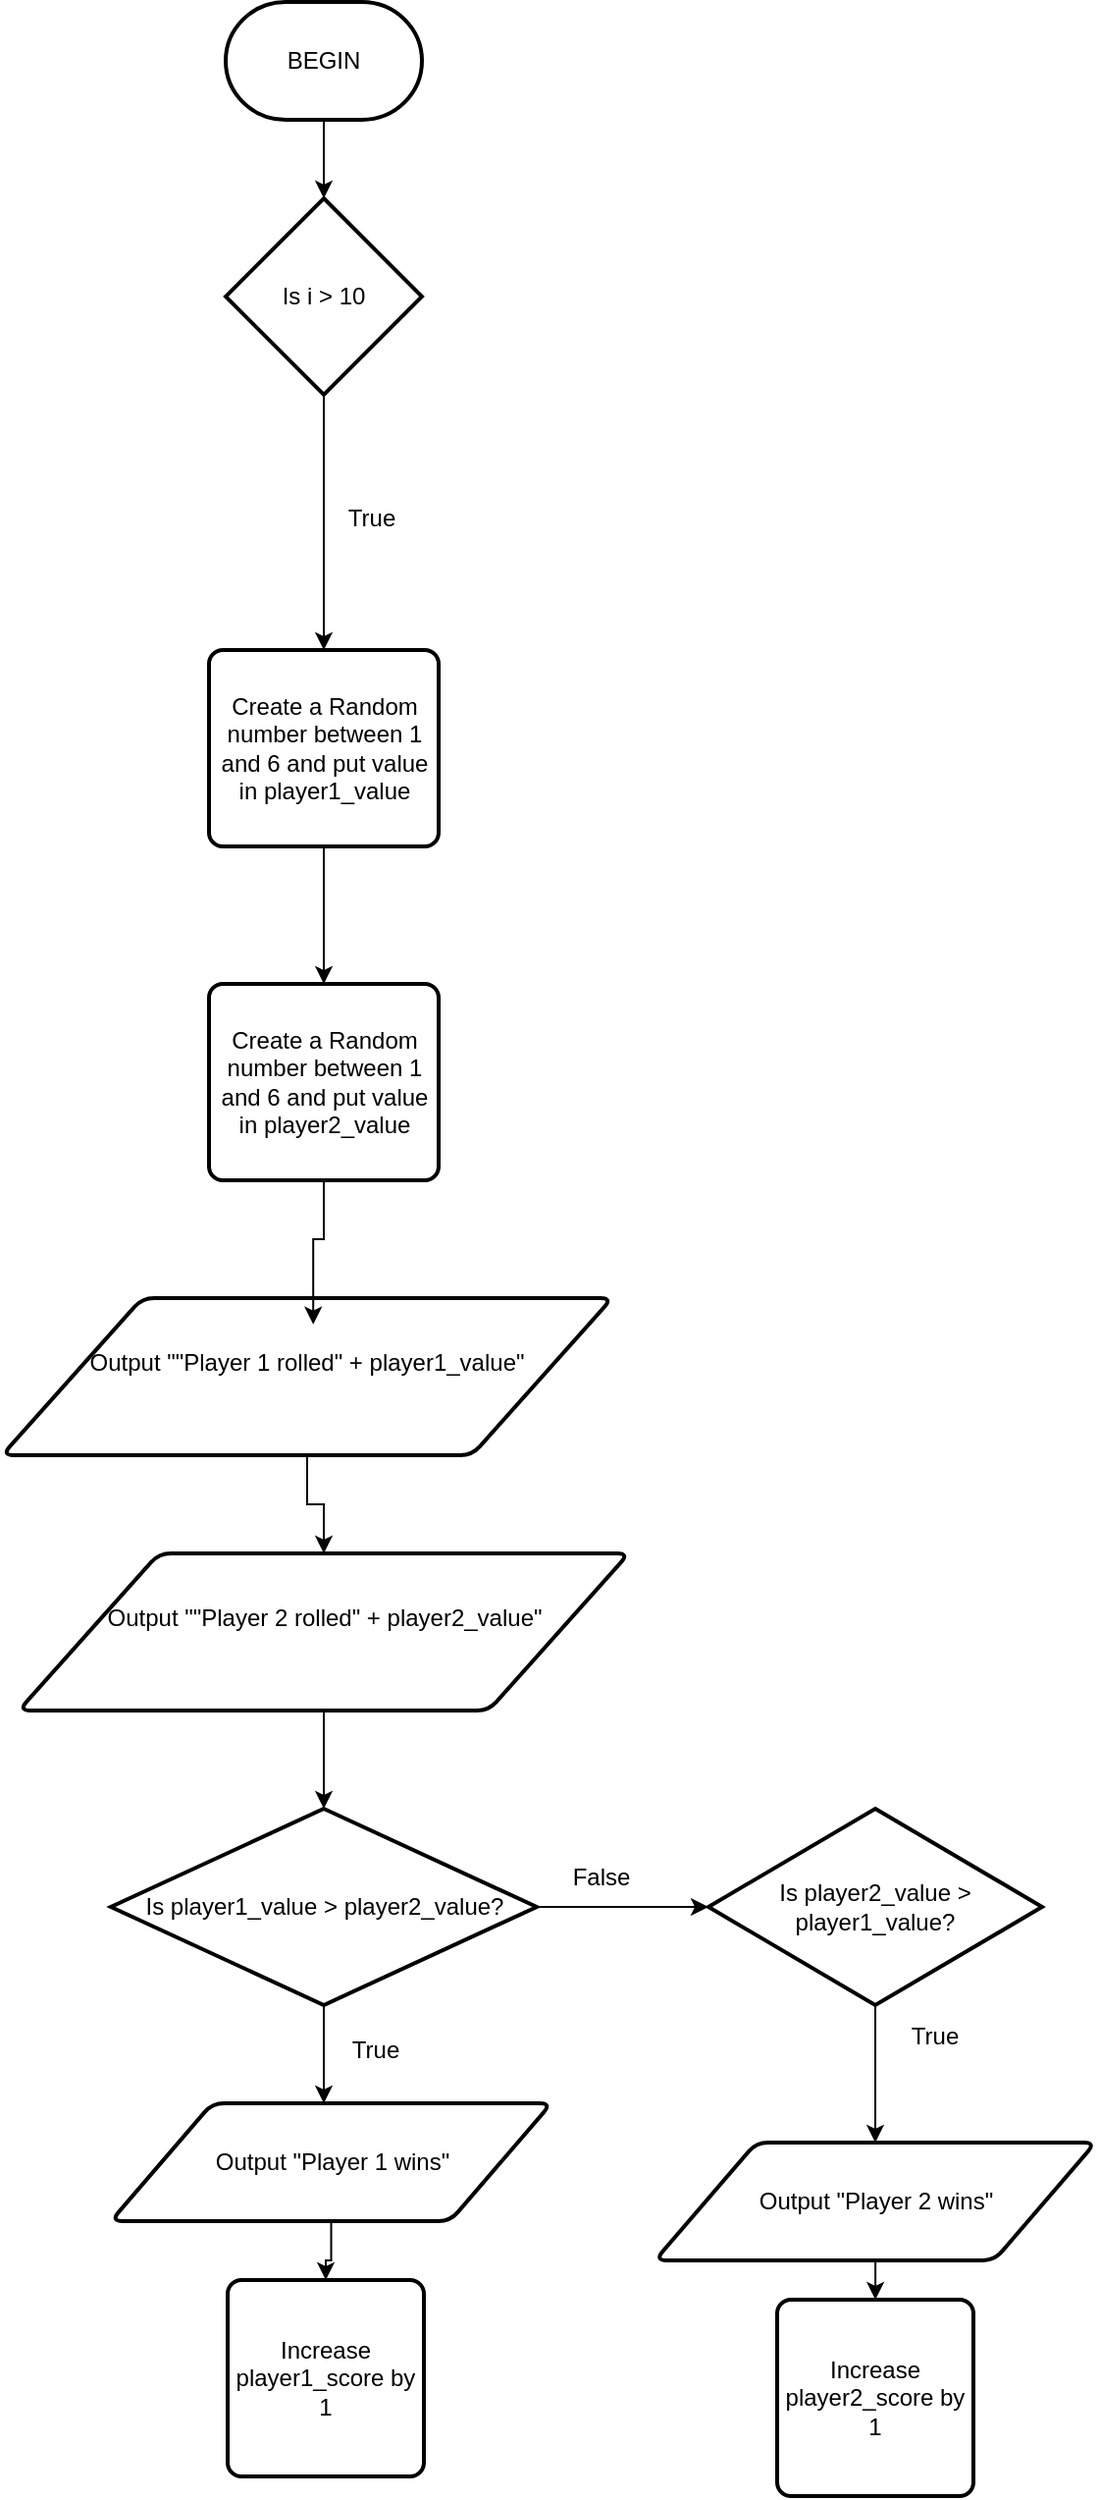 <mxfile version="26.0.10">
  <diagram name="Page-1" id="tGh5VpC0TgsUZTne9GT4">
    <mxGraphModel dx="1674" dy="738" grid="1" gridSize="10" guides="1" tooltips="1" connect="1" arrows="1" fold="1" page="1" pageScale="1" pageWidth="827" pageHeight="1169" math="0" shadow="0">
      <root>
        <mxCell id="0" />
        <mxCell id="1" parent="0" />
        <mxCell id="5wXg5iF7JHhOf3Hfwet5-2" style="edgeStyle=orthogonalEdgeStyle;rounded=0;orthogonalLoop=1;jettySize=auto;html=1;" edge="1" parent="1" source="5wXg5iF7JHhOf3Hfwet5-1" target="5wXg5iF7JHhOf3Hfwet5-3">
          <mxGeometry relative="1" as="geometry">
            <mxPoint x="414" y="200" as="targetPoint" />
          </mxGeometry>
        </mxCell>
        <mxCell id="5wXg5iF7JHhOf3Hfwet5-1" value="BEGIN" style="strokeWidth=2;html=1;shape=mxgraph.flowchart.terminator;whiteSpace=wrap;" vertex="1" parent="1">
          <mxGeometry x="364" y="50" width="100" height="60" as="geometry" />
        </mxCell>
        <mxCell id="5wXg5iF7JHhOf3Hfwet5-4" style="edgeStyle=orthogonalEdgeStyle;rounded=0;orthogonalLoop=1;jettySize=auto;html=1;" edge="1" parent="1" source="5wXg5iF7JHhOf3Hfwet5-3">
          <mxGeometry relative="1" as="geometry">
            <mxPoint x="414" y="380" as="targetPoint" />
          </mxGeometry>
        </mxCell>
        <mxCell id="5wXg5iF7JHhOf3Hfwet5-3" value="Is i &amp;gt; 10" style="strokeWidth=2;html=1;shape=mxgraph.flowchart.decision;whiteSpace=wrap;" vertex="1" parent="1">
          <mxGeometry x="364" y="150" width="100" height="100" as="geometry" />
        </mxCell>
        <mxCell id="5wXg5iF7JHhOf3Hfwet5-5" value="True" style="text;html=1;align=center;verticalAlign=middle;resizable=0;points=[];autosize=1;strokeColor=none;fillColor=none;" vertex="1" parent="1">
          <mxGeometry x="413" y="298" width="50" height="30" as="geometry" />
        </mxCell>
        <mxCell id="5wXg5iF7JHhOf3Hfwet5-7" style="edgeStyle=orthogonalEdgeStyle;rounded=0;orthogonalLoop=1;jettySize=auto;html=1;" edge="1" parent="1" source="5wXg5iF7JHhOf3Hfwet5-6">
          <mxGeometry relative="1" as="geometry">
            <mxPoint x="414" y="550" as="targetPoint" />
          </mxGeometry>
        </mxCell>
        <mxCell id="5wXg5iF7JHhOf3Hfwet5-6" value="Create a Random number between 1 and 6 and put value in player1_value" style="rounded=1;whiteSpace=wrap;html=1;absoluteArcSize=1;arcSize=14;strokeWidth=2;" vertex="1" parent="1">
          <mxGeometry x="355.5" y="380" width="117" height="100" as="geometry" />
        </mxCell>
        <mxCell id="5wXg5iF7JHhOf3Hfwet5-8" value="Create a Random number between 1 and 6 and put value in player2_value" style="rounded=1;whiteSpace=wrap;html=1;absoluteArcSize=1;arcSize=14;strokeWidth=2;" vertex="1" parent="1">
          <mxGeometry x="355.5" y="550" width="117" height="100" as="geometry" />
        </mxCell>
        <mxCell id="5wXg5iF7JHhOf3Hfwet5-12" style="edgeStyle=orthogonalEdgeStyle;rounded=0;orthogonalLoop=1;jettySize=auto;html=1;" edge="1" parent="1" source="5wXg5iF7JHhOf3Hfwet5-9" target="5wXg5iF7JHhOf3Hfwet5-11">
          <mxGeometry relative="1" as="geometry" />
        </mxCell>
        <mxCell id="5wXg5iF7JHhOf3Hfwet5-9" value="Output &quot;&quot;Player 1 rolled&quot; + player1_value&quot;&lt;div&gt;&lt;br&gt;&lt;/div&gt;" style="shape=parallelogram;html=1;strokeWidth=2;perimeter=parallelogramPerimeter;whiteSpace=wrap;rounded=1;arcSize=12;size=0.23;" vertex="1" parent="1">
          <mxGeometry x="250" y="710" width="311" height="80" as="geometry" />
        </mxCell>
        <mxCell id="5wXg5iF7JHhOf3Hfwet5-10" style="edgeStyle=orthogonalEdgeStyle;rounded=0;orthogonalLoop=1;jettySize=auto;html=1;entryX=0.51;entryY=0.167;entryDx=0;entryDy=0;entryPerimeter=0;" edge="1" parent="1" source="5wXg5iF7JHhOf3Hfwet5-8" target="5wXg5iF7JHhOf3Hfwet5-9">
          <mxGeometry relative="1" as="geometry" />
        </mxCell>
        <mxCell id="5wXg5iF7JHhOf3Hfwet5-13" style="edgeStyle=orthogonalEdgeStyle;rounded=0;orthogonalLoop=1;jettySize=auto;html=1;" edge="1" parent="1" source="5wXg5iF7JHhOf3Hfwet5-11" target="5wXg5iF7JHhOf3Hfwet5-14">
          <mxGeometry relative="1" as="geometry">
            <mxPoint x="414.0" y="1030" as="targetPoint" />
          </mxGeometry>
        </mxCell>
        <mxCell id="5wXg5iF7JHhOf3Hfwet5-11" value="Output &quot;&quot;Player 2 rolled&quot; + player2_value&quot;&lt;div&gt;&lt;br&gt;&lt;/div&gt;" style="shape=parallelogram;html=1;strokeWidth=2;perimeter=parallelogramPerimeter;whiteSpace=wrap;rounded=1;arcSize=12;size=0.23;" vertex="1" parent="1">
          <mxGeometry x="258.5" y="840" width="311" height="80" as="geometry" />
        </mxCell>
        <mxCell id="5wXg5iF7JHhOf3Hfwet5-15" style="edgeStyle=orthogonalEdgeStyle;rounded=0;orthogonalLoop=1;jettySize=auto;html=1;" edge="1" parent="1" source="5wXg5iF7JHhOf3Hfwet5-14">
          <mxGeometry relative="1" as="geometry">
            <mxPoint x="414" y="1120" as="targetPoint" />
          </mxGeometry>
        </mxCell>
        <mxCell id="5wXg5iF7JHhOf3Hfwet5-190" style="edgeStyle=orthogonalEdgeStyle;rounded=0;orthogonalLoop=1;jettySize=auto;html=1;" edge="1" parent="1" source="5wXg5iF7JHhOf3Hfwet5-14">
          <mxGeometry relative="1" as="geometry">
            <mxPoint x="610" y="1020" as="targetPoint" />
          </mxGeometry>
        </mxCell>
        <mxCell id="5wXg5iF7JHhOf3Hfwet5-14" value="Is player1_value &amp;gt; player2_value?" style="strokeWidth=2;html=1;shape=mxgraph.flowchart.decision;whiteSpace=wrap;" vertex="1" parent="1">
          <mxGeometry x="305.5" y="970" width="217" height="100" as="geometry" />
        </mxCell>
        <mxCell id="5wXg5iF7JHhOf3Hfwet5-186" value="True" style="text;html=1;align=center;verticalAlign=middle;resizable=0;points=[];autosize=1;strokeColor=none;fillColor=none;" vertex="1" parent="1">
          <mxGeometry x="415" y="1078" width="50" height="30" as="geometry" />
        </mxCell>
        <mxCell id="5wXg5iF7JHhOf3Hfwet5-189" style="edgeStyle=orthogonalEdgeStyle;rounded=0;orthogonalLoop=1;jettySize=auto;html=1;" edge="1" parent="1" source="5wXg5iF7JHhOf3Hfwet5-187" target="5wXg5iF7JHhOf3Hfwet5-188">
          <mxGeometry relative="1" as="geometry" />
        </mxCell>
        <mxCell id="5wXg5iF7JHhOf3Hfwet5-187" value="Output &quot;Player 1 wins&quot;" style="shape=parallelogram;html=1;strokeWidth=2;perimeter=parallelogramPerimeter;whiteSpace=wrap;rounded=1;arcSize=12;size=0.23;" vertex="1" parent="1">
          <mxGeometry x="305.5" y="1120" width="224.5" height="60" as="geometry" />
        </mxCell>
        <mxCell id="5wXg5iF7JHhOf3Hfwet5-188" value="Increase player1_score by 1" style="rounded=1;whiteSpace=wrap;html=1;absoluteArcSize=1;arcSize=14;strokeWidth=2;" vertex="1" parent="1">
          <mxGeometry x="365" y="1210" width="100" height="100" as="geometry" />
        </mxCell>
        <mxCell id="5wXg5iF7JHhOf3Hfwet5-191" value="False" style="text;html=1;align=center;verticalAlign=middle;resizable=0;points=[];autosize=1;strokeColor=none;fillColor=none;" vertex="1" parent="1">
          <mxGeometry x="530" y="990" width="50" height="30" as="geometry" />
        </mxCell>
        <mxCell id="5wXg5iF7JHhOf3Hfwet5-193" style="edgeStyle=orthogonalEdgeStyle;rounded=0;orthogonalLoop=1;jettySize=auto;html=1;" edge="1" parent="1" source="5wXg5iF7JHhOf3Hfwet5-192">
          <mxGeometry relative="1" as="geometry">
            <mxPoint x="695" y="1140" as="targetPoint" />
          </mxGeometry>
        </mxCell>
        <mxCell id="5wXg5iF7JHhOf3Hfwet5-192" value="Is player2_value &amp;gt; player1_value?" style="strokeWidth=2;html=1;shape=mxgraph.flowchart.decision;whiteSpace=wrap;" vertex="1" parent="1">
          <mxGeometry x="610" y="970" width="170" height="100" as="geometry" />
        </mxCell>
        <mxCell id="5wXg5iF7JHhOf3Hfwet5-194" value="True&lt;div&gt;&lt;br&gt;&lt;/div&gt;" style="text;html=1;align=center;verticalAlign=middle;resizable=0;points=[];autosize=1;strokeColor=none;fillColor=none;" vertex="1" parent="1">
          <mxGeometry x="700" y="1073" width="50" height="40" as="geometry" />
        </mxCell>
        <mxCell id="5wXg5iF7JHhOf3Hfwet5-197" style="edgeStyle=orthogonalEdgeStyle;rounded=0;orthogonalLoop=1;jettySize=auto;html=1;" edge="1" parent="1" source="5wXg5iF7JHhOf3Hfwet5-195" target="5wXg5iF7JHhOf3Hfwet5-196">
          <mxGeometry relative="1" as="geometry" />
        </mxCell>
        <mxCell id="5wXg5iF7JHhOf3Hfwet5-195" value="Output &quot;Player 2 wins&quot;" style="shape=parallelogram;html=1;strokeWidth=2;perimeter=parallelogramPerimeter;whiteSpace=wrap;rounded=1;arcSize=12;size=0.23;" vertex="1" parent="1">
          <mxGeometry x="582.75" y="1140" width="224.5" height="60" as="geometry" />
        </mxCell>
        <mxCell id="5wXg5iF7JHhOf3Hfwet5-196" value="Increase player2_score by 1" style="rounded=1;whiteSpace=wrap;html=1;absoluteArcSize=1;arcSize=14;strokeWidth=2;" vertex="1" parent="1">
          <mxGeometry x="645" y="1220" width="100" height="100" as="geometry" />
        </mxCell>
      </root>
    </mxGraphModel>
  </diagram>
</mxfile>
